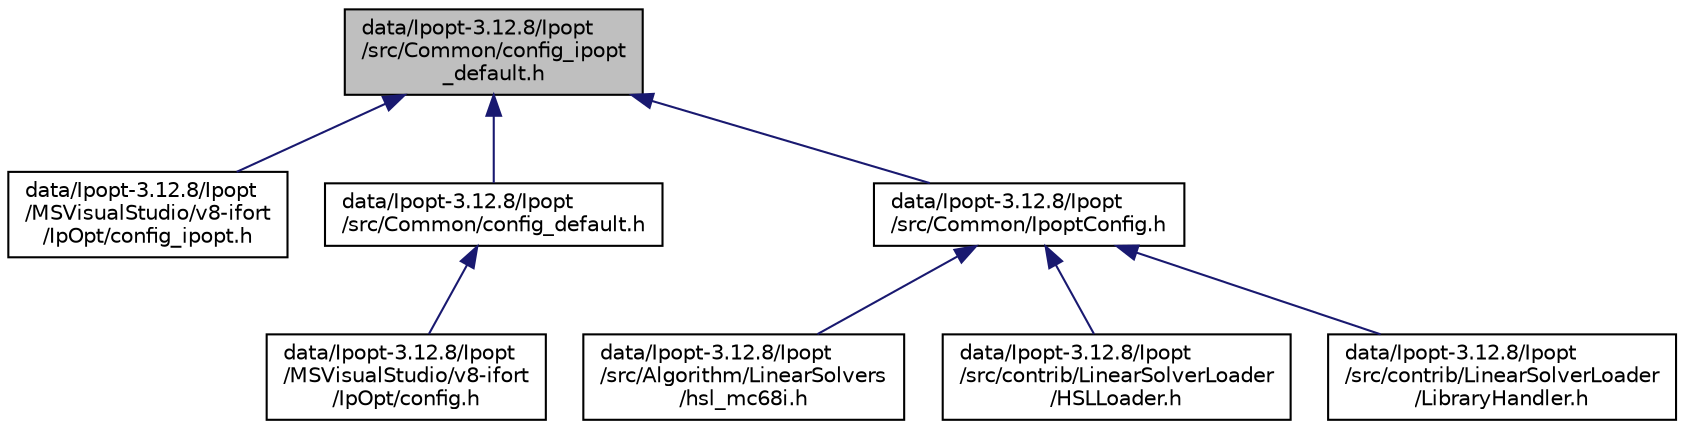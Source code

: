 digraph "data/Ipopt-3.12.8/Ipopt/src/Common/config_ipopt_default.h"
{
  edge [fontname="Helvetica",fontsize="10",labelfontname="Helvetica",labelfontsize="10"];
  node [fontname="Helvetica",fontsize="10",shape=record];
  Node1 [label="data/Ipopt-3.12.8/Ipopt\l/src/Common/config_ipopt\l_default.h",height=0.2,width=0.4,color="black", fillcolor="grey75", style="filled" fontcolor="black"];
  Node1 -> Node2 [dir="back",color="midnightblue",fontsize="10",style="solid",fontname="Helvetica"];
  Node2 [label="data/Ipopt-3.12.8/Ipopt\l/MSVisualStudio/v8-ifort\l/IpOpt/config_ipopt.h",height=0.2,width=0.4,color="black", fillcolor="white", style="filled",URL="$MSVisualStudio_2v8-ifort_2IpOpt_2config__ipopt_8h.html"];
  Node1 -> Node3 [dir="back",color="midnightblue",fontsize="10",style="solid",fontname="Helvetica"];
  Node3 [label="data/Ipopt-3.12.8/Ipopt\l/src/Common/config_default.h",height=0.2,width=0.4,color="black", fillcolor="white", style="filled",URL="$config__default_8h.html"];
  Node3 -> Node4 [dir="back",color="midnightblue",fontsize="10",style="solid",fontname="Helvetica"];
  Node4 [label="data/Ipopt-3.12.8/Ipopt\l/MSVisualStudio/v8-ifort\l/IpOpt/config.h",height=0.2,width=0.4,color="black", fillcolor="white", style="filled",URL="$MSVisualStudio_2v8-ifort_2IpOpt_2config_8h.html"];
  Node1 -> Node5 [dir="back",color="midnightblue",fontsize="10",style="solid",fontname="Helvetica"];
  Node5 [label="data/Ipopt-3.12.8/Ipopt\l/src/Common/IpoptConfig.h",height=0.2,width=0.4,color="black", fillcolor="white", style="filled",URL="$Ipopt_2src_2Common_2IpoptConfig_8h.html"];
  Node5 -> Node6 [dir="back",color="midnightblue",fontsize="10",style="solid",fontname="Helvetica"];
  Node6 [label="data/Ipopt-3.12.8/Ipopt\l/src/Algorithm/LinearSolvers\l/hsl_mc68i.h",height=0.2,width=0.4,color="black", fillcolor="white", style="filled",URL="$hsl__mc68i_8h.html"];
  Node5 -> Node7 [dir="back",color="midnightblue",fontsize="10",style="solid",fontname="Helvetica"];
  Node7 [label="data/Ipopt-3.12.8/Ipopt\l/src/contrib/LinearSolverLoader\l/HSLLoader.h",height=0.2,width=0.4,color="black", fillcolor="white", style="filled",URL="$Ipopt_2src_2contrib_2LinearSolverLoader_2HSLLoader_8h.html"];
  Node5 -> Node8 [dir="back",color="midnightblue",fontsize="10",style="solid",fontname="Helvetica"];
  Node8 [label="data/Ipopt-3.12.8/Ipopt\l/src/contrib/LinearSolverLoader\l/LibraryHandler.h",height=0.2,width=0.4,color="black", fillcolor="white", style="filled",URL="$LibraryHandler_8h.html"];
}
